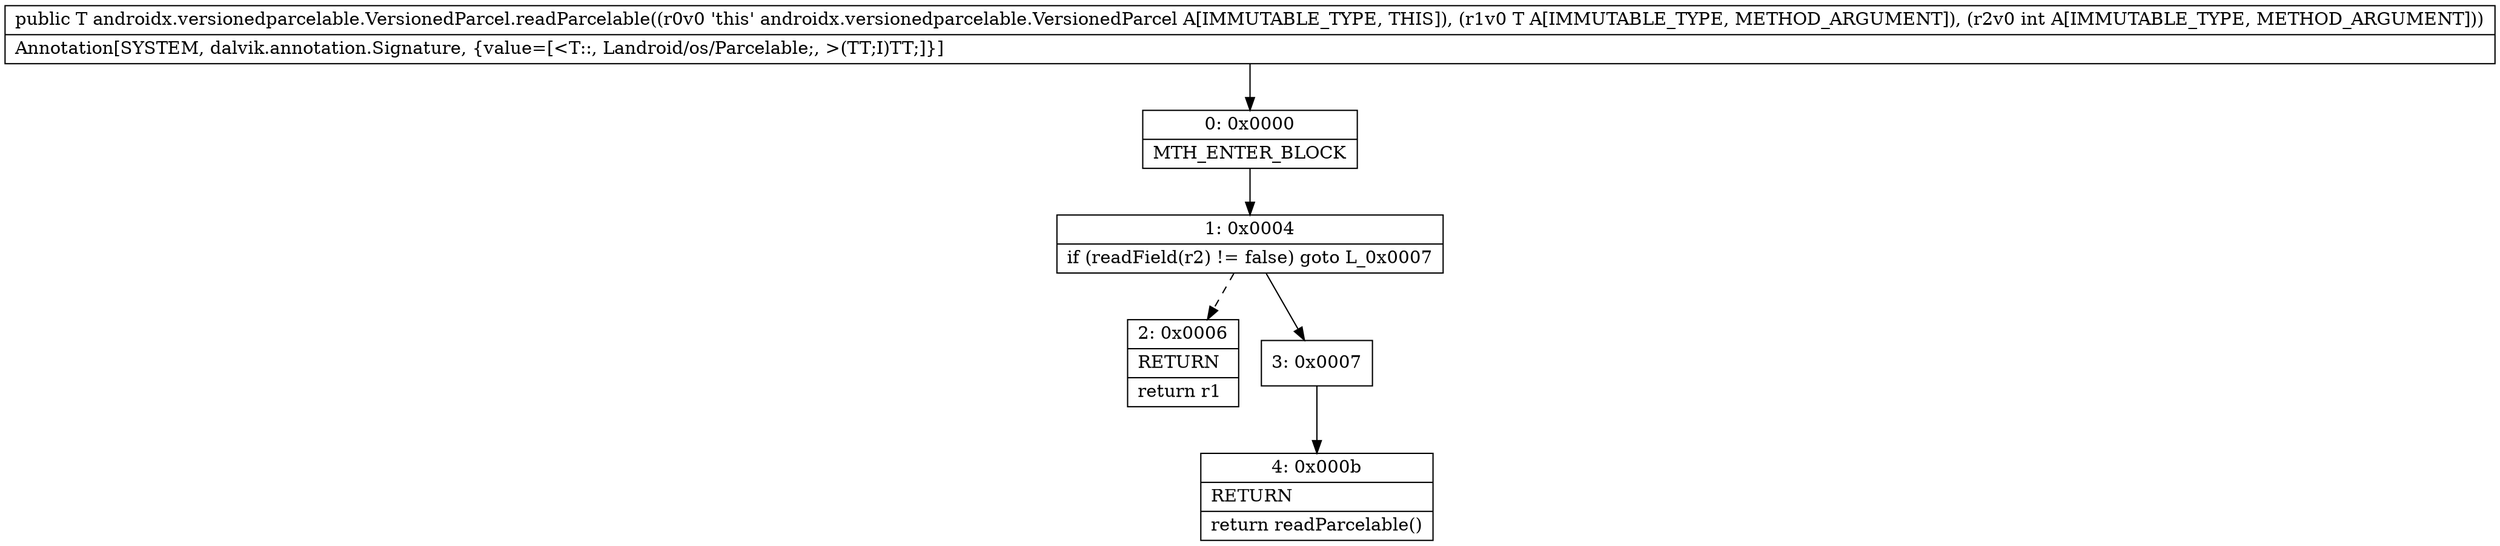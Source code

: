 digraph "CFG forandroidx.versionedparcelable.VersionedParcel.readParcelable(Landroid\/os\/Parcelable;I)Landroid\/os\/Parcelable;" {
Node_0 [shape=record,label="{0\:\ 0x0000|MTH_ENTER_BLOCK\l}"];
Node_1 [shape=record,label="{1\:\ 0x0004|if (readField(r2) != false) goto L_0x0007\l}"];
Node_2 [shape=record,label="{2\:\ 0x0006|RETURN\l|return r1\l}"];
Node_3 [shape=record,label="{3\:\ 0x0007}"];
Node_4 [shape=record,label="{4\:\ 0x000b|RETURN\l|return readParcelable()\l}"];
MethodNode[shape=record,label="{public T androidx.versionedparcelable.VersionedParcel.readParcelable((r0v0 'this' androidx.versionedparcelable.VersionedParcel A[IMMUTABLE_TYPE, THIS]), (r1v0 T A[IMMUTABLE_TYPE, METHOD_ARGUMENT]), (r2v0 int A[IMMUTABLE_TYPE, METHOD_ARGUMENT]))  | Annotation[SYSTEM, dalvik.annotation.Signature, \{value=[\<T::, Landroid\/os\/Parcelable;, \>(TT;I)TT;]\}]\l}"];
MethodNode -> Node_0;
Node_0 -> Node_1;
Node_1 -> Node_2[style=dashed];
Node_1 -> Node_3;
Node_3 -> Node_4;
}

